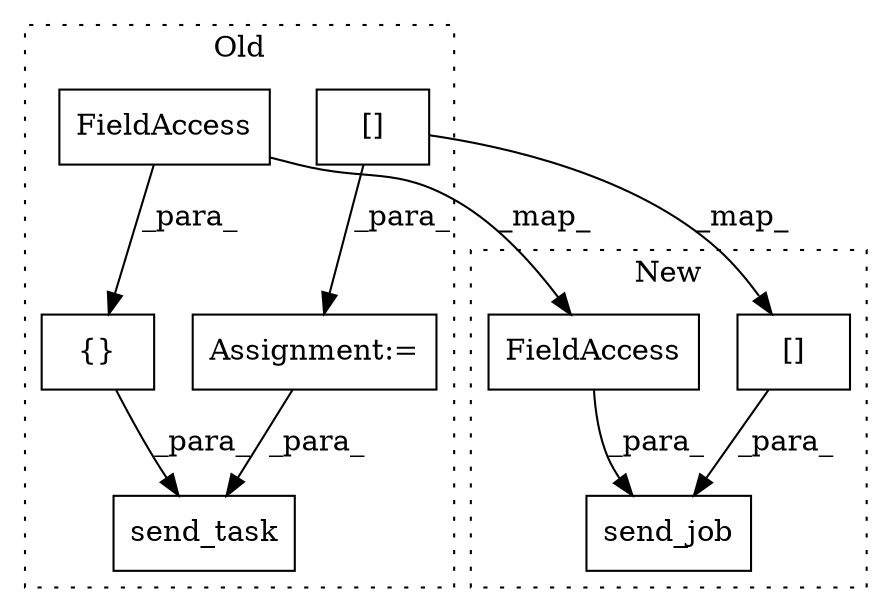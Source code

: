 digraph G {
subgraph cluster0 {
1 [label="{}" a="4" s="4535,4546" l="1,1" shape="box"];
3 [label="send_task" a="32" s="4501,4547" l="10,1" shape="box"];
4 [label="FieldAccess" a="22" s="4536" l="10" shape="box"];
6 [label="Assignment:=" a="7" s="4438" l="1" shape="box"];
8 [label="[]" a="2" s="4439,4490" l="26,1" shape="box"];
label = "Old";
style="dotted";
}
subgraph cluster1 {
2 [label="send_job" a="32" s="4352,4416" l="9,1" shape="box"];
5 [label="FieldAccess" a="22" s="4406" l="10" shape="box"];
7 [label="[]" a="2" s="4361,4404" l="18,1" shape="box"];
label = "New";
style="dotted";
}
1 -> 3 [label="_para_"];
4 -> 1 [label="_para_"];
4 -> 5 [label="_map_"];
5 -> 2 [label="_para_"];
6 -> 3 [label="_para_"];
7 -> 2 [label="_para_"];
8 -> 6 [label="_para_"];
8 -> 7 [label="_map_"];
}